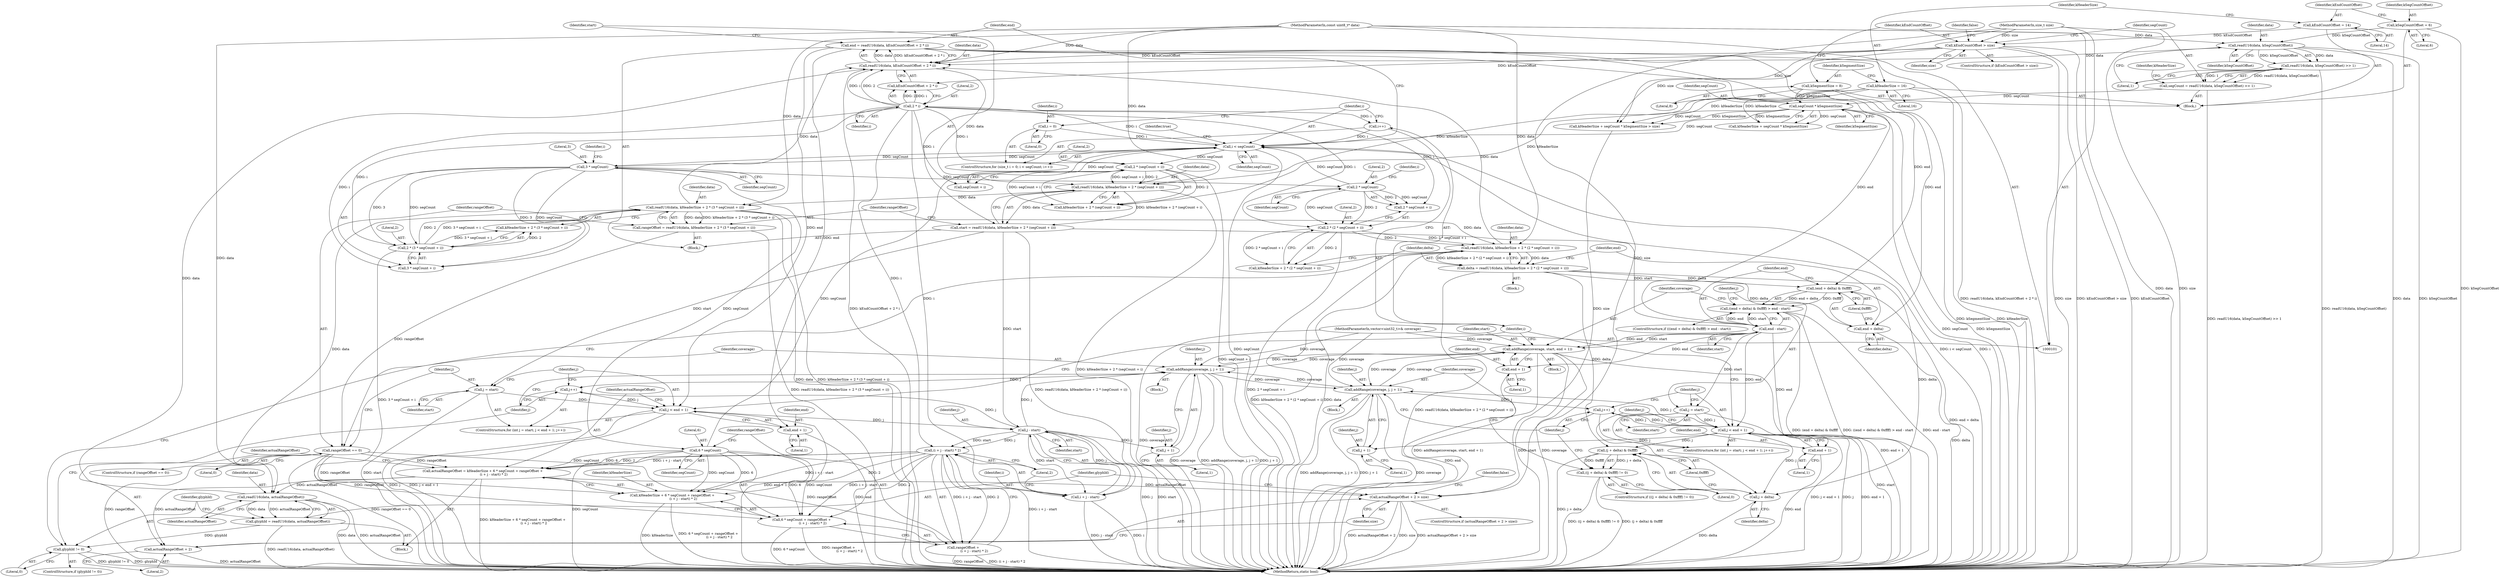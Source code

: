 digraph "1_Android_ca8ac8acdad662230ae37998c6c4091bb39402b6_1@API" {
"1000160" [label="(Call,end = readU16(data, kEndCountOffset + 2 * i))"];
"1000162" [label="(Call,readU16(data, kEndCountOffset + 2 * i))"];
"1000184" [label="(Call,readU16(data, kHeaderSize + 2 * (3 * segCount + i)))"];
"1000172" [label="(Call,readU16(data, kHeaderSize + 2 * (segCount + i)))"];
"1000103" [label="(MethodParameterIn,const uint8_t* data)"];
"1000115" [label="(Call,kHeaderSize = 16)"];
"1000176" [label="(Call,2 * (segCount + i))"];
"1000153" [label="(Call,i < segCount)"];
"1000150" [label="(Call,i = 0)"];
"1000156" [label="(Call,i++)"];
"1000166" [label="(Call,2 * i)"];
"1000141" [label="(Call,segCount * kSegmentSize)"];
"1000130" [label="(Call,segCount = readU16(data, kSegCountOffset) >> 1)"];
"1000132" [label="(Call,readU16(data, kSegCountOffset) >> 1)"];
"1000133" [label="(Call,readU16(data, kSegCountOffset))"];
"1000107" [label="(Call,kSegCountOffset = 6)"];
"1000119" [label="(Call,kSegmentSize = 8)"];
"1000282" [label="(Call,6 * segCount)"];
"1000191" [label="(Call,3 * segCount)"];
"1000210" [label="(Call,2 * segCount)"];
"1000188" [label="(Call,2 * (3 * segCount + i))"];
"1000306" [label="(Call,readU16(data, actualRangeOffset))"];
"1000277" [label="(Call,actualRangeOffset = kHeaderSize + 6 * segCount + rangeOffset +\n                     (i + j - start) * 2)"];
"1000196" [label="(Call,rangeOffset == 0)"];
"1000182" [label="(Call,rangeOffset = readU16(data, kHeaderSize + 2 * (3 * segCount + i)))"];
"1000287" [label="(Call,(i + j - start) * 2)"];
"1000290" [label="(Call,j - start)"];
"1000268" [label="(Call,j < end + 1)"];
"1000273" [label="(Call,j++)"];
"1000314" [label="(Call,addRange(coverage, j, j + 1))"];
"1000225" [label="(Call,addRange(coverage, start, end + 1))"];
"1000255" [label="(Call,addRange(coverage, j, j + 1))"];
"1000102" [label="(MethodParameterIn,vector<uint32_t>& coverage)"];
"1000238" [label="(Call,j < end + 1)"];
"1000235" [label="(Call,j = start)"];
"1000221" [label="(Call,end - start)"];
"1000160" [label="(Call,end = readU16(data, kEndCountOffset + 2 * i))"];
"1000170" [label="(Call,start = readU16(data, kHeaderSize + 2 * (segCount + i)))"];
"1000243" [label="(Call,j++)"];
"1000265" [label="(Call,j = start)"];
"1000203" [label="(Call,readU16(data, kHeaderSize + 2 * (2 * segCount + i)))"];
"1000207" [label="(Call,2 * (2 * segCount + i))"];
"1000123" [label="(Call,kEndCountOffset > size)"];
"1000111" [label="(Call,kEndCountOffset = 14)"];
"1000104" [label="(MethodParameterIn,size_t size)"];
"1000216" [label="(Call,(end + delta) & 0xffff)"];
"1000215" [label="(Call,((end + delta) & 0xffff) > end - start)"];
"1000217" [label="(Call,end + delta)"];
"1000248" [label="(Call,(j + delta) & 0xffff)"];
"1000247" [label="(Call,((j + delta) & 0xffff) != 0)"];
"1000249" [label="(Call,j + delta)"];
"1000258" [label="(Call,j + 1)"];
"1000295" [label="(Call,actualRangeOffset + 2 > size)"];
"1000296" [label="(Call,actualRangeOffset + 2)"];
"1000270" [label="(Call,end + 1)"];
"1000279" [label="(Call,kHeaderSize + 6 * segCount + rangeOffset +\n                     (i + j - start) * 2)"];
"1000281" [label="(Call,6 * segCount + rangeOffset +\n                     (i + j - start) * 2)"];
"1000285" [label="(Call,rangeOffset +\n                     (i + j - start) * 2)"];
"1000201" [label="(Call,delta = readU16(data, kHeaderSize + 2 * (2 * segCount + i)))"];
"1000304" [label="(Call,glyphId = readU16(data, actualRangeOffset))"];
"1000310" [label="(Call,glyphId != 0)"];
"1000288" [label="(Call,i + j - start)"];
"1000317" [label="(Call,j + 1)"];
"1000228" [label="(Call,end + 1)"];
"1000240" [label="(Call,end + 1)"];
"1000281" [label="(Call,6 * segCount + rangeOffset +\n                     (i + j - start) * 2)"];
"1000321" [label="(Identifier,true)"];
"1000222" [label="(Identifier,end)"];
"1000273" [label="(Call,j++)"];
"1000188" [label="(Call,2 * (3 * segCount + i))"];
"1000312" [label="(Literal,0)"];
"1000240" [label="(Call,end + 1)"];
"1000116" [label="(Identifier,kHeaderSize)"];
"1000192" [label="(Literal,3)"];
"1000183" [label="(Identifier,rangeOffset)"];
"1000266" [label="(Identifier,j)"];
"1000205" [label="(Call,kHeaderSize + 2 * (2 * segCount + i))"];
"1000219" [label="(Identifier,delta)"];
"1000291" [label="(Identifier,j)"];
"1000199" [label="(Block,)"];
"1000310" [label="(Call,glyphId != 0)"];
"1000194" [label="(Identifier,i)"];
"1000186" [label="(Call,kHeaderSize + 2 * (3 * segCount + i))"];
"1000109" [label="(Literal,6)"];
"1000285" [label="(Call,rangeOffset +\n                     (i + j - start) * 2)"];
"1000105" [label="(Block,)"];
"1000235" [label="(Call,j = start)"];
"1000125" [label="(Identifier,size)"];
"1000257" [label="(Identifier,j)"];
"1000302" [label="(Identifier,false)"];
"1000208" [label="(Literal,2)"];
"1000270" [label="(Call,end + 1)"];
"1000133" [label="(Call,readU16(data, kSegCountOffset))"];
"1000119" [label="(Call,kSegmentSize = 8)"];
"1000166" [label="(Call,2 * i)"];
"1000134" [label="(Identifier,data)"];
"1000202" [label="(Identifier,delta)"];
"1000140" [label="(Identifier,kHeaderSize)"];
"1000128" [label="(Identifier,false)"];
"1000309" [label="(ControlStructure,if (glyphId != 0))"];
"1000227" [label="(Identifier,start)"];
"1000287" [label="(Call,(i + j - start) * 2)"];
"1000172" [label="(Call,readU16(data, kHeaderSize + 2 * (segCount + i)))"];
"1000290" [label="(Call,j - start)"];
"1000271" [label="(Identifier,end)"];
"1000311" [label="(Identifier,glyphId)"];
"1000211" [label="(Literal,2)"];
"1000256" [label="(Identifier,coverage)"];
"1000143" [label="(Identifier,kSegmentSize)"];
"1000230" [label="(Literal,1)"];
"1000250" [label="(Identifier,j)"];
"1000280" [label="(Identifier,kHeaderSize)"];
"1000132" [label="(Call,readU16(data, kSegCountOffset) >> 1)"];
"1000304" [label="(Call,glyphId = readU16(data, actualRangeOffset))"];
"1000314" [label="(Call,addRange(coverage, j, j + 1))"];
"1000293" [label="(Literal,2)"];
"1000131" [label="(Identifier,segCount)"];
"1000258" [label="(Call,j + 1)"];
"1000292" [label="(Identifier,start)"];
"1000282" [label="(Call,6 * segCount)"];
"1000263" [label="(ControlStructure,for (int j = start; j < end + 1; j++))"];
"1000269" [label="(Identifier,j)"];
"1000239" [label="(Identifier,j)"];
"1000241" [label="(Identifier,end)"];
"1000151" [label="(Identifier,i)"];
"1000121" [label="(Literal,8)"];
"1000255" [label="(Call,addRange(coverage, j, j + 1))"];
"1000286" [label="(Identifier,rangeOffset)"];
"1000318" [label="(Identifier,j)"];
"1000246" [label="(ControlStructure,if (((j + delta) & 0xffff) != 0))"];
"1000113" [label="(Literal,14)"];
"1000316" [label="(Identifier,j)"];
"1000289" [label="(Identifier,i)"];
"1000223" [label="(Identifier,start)"];
"1000322" [label="(MethodReturn,static bool)"];
"1000185" [label="(Identifier,data)"];
"1000249" [label="(Call,j + delta)"];
"1000117" [label="(Literal,16)"];
"1000274" [label="(Identifier,j)"];
"1000162" [label="(Call,readU16(data, kEndCountOffset + 2 * i))"];
"1000111" [label="(Call,kEndCountOffset = 14)"];
"1000217" [label="(Call,end + delta)"];
"1000135" [label="(Identifier,kSegCountOffset)"];
"1000108" [label="(Identifier,kSegCountOffset)"];
"1000204" [label="(Identifier,data)"];
"1000294" [label="(ControlStructure,if (actualRangeOffset + 2 > size))"];
"1000215" [label="(Call,((end + delta) & 0xffff) > end - start)"];
"1000308" [label="(Identifier,actualRangeOffset)"];
"1000104" [label="(MethodParameterIn,size_t size)"];
"1000164" [label="(Call,kEndCountOffset + 2 * i)"];
"1000171" [label="(Identifier,start)"];
"1000267" [label="(Identifier,start)"];
"1000163" [label="(Identifier,data)"];
"1000243" [label="(Call,j++)"];
"1000288" [label="(Call,i + j - start)"];
"1000317" [label="(Call,j + 1)"];
"1000177" [label="(Literal,2)"];
"1000284" [label="(Identifier,segCount)"];
"1000216" [label="(Call,(end + delta) & 0xffff)"];
"1000242" [label="(Literal,1)"];
"1000244" [label="(Identifier,j)"];
"1000306" [label="(Call,readU16(data, actualRangeOffset))"];
"1000168" [label="(Identifier,i)"];
"1000233" [label="(ControlStructure,for (int j = start; j < end + 1; j++))"];
"1000238" [label="(Call,j < end + 1)"];
"1000190" [label="(Call,3 * segCount + i)"];
"1000170" [label="(Call,start = readU16(data, kHeaderSize + 2 * (segCount + i)))"];
"1000112" [label="(Identifier,kEndCountOffset)"];
"1000254" [label="(Block,)"];
"1000248" [label="(Call,(j + delta) & 0xffff)"];
"1000174" [label="(Call,kHeaderSize + 2 * (segCount + i))"];
"1000158" [label="(Block,)"];
"1000193" [label="(Identifier,segCount)"];
"1000178" [label="(Call,segCount + i)"];
"1000124" [label="(Identifier,kEndCountOffset)"];
"1000138" [label="(Call,kHeaderSize + segCount * kSegmentSize > size)"];
"1000272" [label="(Literal,1)"];
"1000142" [label="(Identifier,segCount)"];
"1000295" [label="(Call,actualRangeOffset + 2 > size)"];
"1000251" [label="(Identifier,delta)"];
"1000298" [label="(Literal,2)"];
"1000226" [label="(Identifier,coverage)"];
"1000115" [label="(Call,kHeaderSize = 16)"];
"1000176" [label="(Call,2 * (segCount + i))"];
"1000299" [label="(Identifier,size)"];
"1000283" [label="(Literal,6)"];
"1000203" [label="(Call,readU16(data, kHeaderSize + 2 * (2 * segCount + i)))"];
"1000210" [label="(Call,2 * segCount)"];
"1000236" [label="(Identifier,j)"];
"1000278" [label="(Identifier,actualRangeOffset)"];
"1000120" [label="(Identifier,kSegmentSize)"];
"1000161" [label="(Identifier,end)"];
"1000139" [label="(Call,kHeaderSize + segCount * kSegmentSize)"];
"1000150" [label="(Call,i = 0)"];
"1000122" [label="(ControlStructure,if (kEndCountOffset > size))"];
"1000253" [label="(Literal,0)"];
"1000305" [label="(Identifier,glyphId)"];
"1000201" [label="(Call,delta = readU16(data, kHeaderSize + 2 * (2 * segCount + i)))"];
"1000268" [label="(Call,j < end + 1)"];
"1000167" [label="(Literal,2)"];
"1000296" [label="(Call,actualRangeOffset + 2)"];
"1000307" [label="(Identifier,data)"];
"1000265" [label="(Call,j = start)"];
"1000220" [label="(Literal,0xffff)"];
"1000319" [label="(Literal,1)"];
"1000103" [label="(MethodParameterIn,const uint8_t* data)"];
"1000153" [label="(Call,i < segCount)"];
"1000197" [label="(Identifier,rangeOffset)"];
"1000313" [label="(Block,)"];
"1000209" [label="(Call,2 * segCount + i)"];
"1000157" [label="(Identifier,i)"];
"1000123" [label="(Call,kEndCountOffset > size)"];
"1000136" [label="(Literal,1)"];
"1000107" [label="(Call,kSegCountOffset = 6)"];
"1000155" [label="(Identifier,segCount)"];
"1000252" [label="(Literal,0xffff)"];
"1000212" [label="(Identifier,segCount)"];
"1000148" [label="(ControlStructure,for (size_t i = 0; i < segCount; i++))"];
"1000184" [label="(Call,readU16(data, kHeaderSize + 2 * (3 * segCount + i)))"];
"1000218" [label="(Identifier,end)"];
"1000207" [label="(Call,2 * (2 * segCount + i))"];
"1000221" [label="(Call,end - start)"];
"1000214" [label="(ControlStructure,if (((end + delta) & 0xffff) > end - start))"];
"1000315" [label="(Identifier,coverage)"];
"1000229" [label="(Identifier,end)"];
"1000102" [label="(MethodParameterIn,vector<uint32_t>& coverage)"];
"1000228" [label="(Call,end + 1)"];
"1000152" [label="(Literal,0)"];
"1000196" [label="(Call,rangeOffset == 0)"];
"1000237" [label="(Identifier,start)"];
"1000189" [label="(Literal,2)"];
"1000225" [label="(Call,addRange(coverage, start, end + 1))"];
"1000195" [label="(ControlStructure,if (rangeOffset == 0))"];
"1000275" [label="(Block,)"];
"1000141" [label="(Call,segCount * kSegmentSize)"];
"1000247" [label="(Call,((j + delta) & 0xffff) != 0)"];
"1000173" [label="(Identifier,data)"];
"1000259" [label="(Identifier,j)"];
"1000182" [label="(Call,rangeOffset = readU16(data, kHeaderSize + 2 * (3 * segCount + i)))"];
"1000156" [label="(Call,i++)"];
"1000224" [label="(Block,)"];
"1000279" [label="(Call,kHeaderSize + 6 * segCount + rangeOffset +\n                     (i + j - start) * 2)"];
"1000198" [label="(Literal,0)"];
"1000191" [label="(Call,3 * segCount)"];
"1000297" [label="(Identifier,actualRangeOffset)"];
"1000160" [label="(Call,end = readU16(data, kEndCountOffset + 2 * i))"];
"1000130" [label="(Call,segCount = readU16(data, kSegCountOffset) >> 1)"];
"1000260" [label="(Literal,1)"];
"1000213" [label="(Identifier,i)"];
"1000154" [label="(Identifier,i)"];
"1000277" [label="(Call,actualRangeOffset = kHeaderSize + 6 * segCount + rangeOffset +\n                     (i + j - start) * 2)"];
"1000160" -> "1000158"  [label="AST: "];
"1000160" -> "1000162"  [label="CFG: "];
"1000161" -> "1000160"  [label="AST: "];
"1000162" -> "1000160"  [label="AST: "];
"1000171" -> "1000160"  [label="CFG: "];
"1000160" -> "1000322"  [label="DDG: readU16(data, kEndCountOffset + 2 * i)"];
"1000162" -> "1000160"  [label="DDG: data"];
"1000162" -> "1000160"  [label="DDG: kEndCountOffset + 2 * i"];
"1000160" -> "1000216"  [label="DDG: end"];
"1000160" -> "1000217"  [label="DDG: end"];
"1000160" -> "1000221"  [label="DDG: end"];
"1000160" -> "1000268"  [label="DDG: end"];
"1000160" -> "1000270"  [label="DDG: end"];
"1000162" -> "1000164"  [label="CFG: "];
"1000163" -> "1000162"  [label="AST: "];
"1000164" -> "1000162"  [label="AST: "];
"1000162" -> "1000322"  [label="DDG: kEndCountOffset + 2 * i"];
"1000184" -> "1000162"  [label="DDG: data"];
"1000306" -> "1000162"  [label="DDG: data"];
"1000203" -> "1000162"  [label="DDG: data"];
"1000133" -> "1000162"  [label="DDG: data"];
"1000103" -> "1000162"  [label="DDG: data"];
"1000123" -> "1000162"  [label="DDG: kEndCountOffset"];
"1000166" -> "1000162"  [label="DDG: 2"];
"1000166" -> "1000162"  [label="DDG: i"];
"1000162" -> "1000172"  [label="DDG: data"];
"1000184" -> "1000182"  [label="AST: "];
"1000184" -> "1000186"  [label="CFG: "];
"1000185" -> "1000184"  [label="AST: "];
"1000186" -> "1000184"  [label="AST: "];
"1000182" -> "1000184"  [label="CFG: "];
"1000184" -> "1000322"  [label="DDG: data"];
"1000184" -> "1000322"  [label="DDG: kHeaderSize + 2 * (3 * segCount + i)"];
"1000184" -> "1000182"  [label="DDG: data"];
"1000184" -> "1000182"  [label="DDG: kHeaderSize + 2 * (3 * segCount + i)"];
"1000172" -> "1000184"  [label="DDG: data"];
"1000103" -> "1000184"  [label="DDG: data"];
"1000188" -> "1000184"  [label="DDG: 2"];
"1000188" -> "1000184"  [label="DDG: 3 * segCount + i"];
"1000184" -> "1000203"  [label="DDG: data"];
"1000184" -> "1000306"  [label="DDG: data"];
"1000172" -> "1000170"  [label="AST: "];
"1000172" -> "1000174"  [label="CFG: "];
"1000173" -> "1000172"  [label="AST: "];
"1000174" -> "1000172"  [label="AST: "];
"1000170" -> "1000172"  [label="CFG: "];
"1000172" -> "1000322"  [label="DDG: kHeaderSize + 2 * (segCount + i)"];
"1000172" -> "1000170"  [label="DDG: data"];
"1000172" -> "1000170"  [label="DDG: kHeaderSize + 2 * (segCount + i)"];
"1000103" -> "1000172"  [label="DDG: data"];
"1000115" -> "1000172"  [label="DDG: kHeaderSize"];
"1000176" -> "1000172"  [label="DDG: 2"];
"1000176" -> "1000172"  [label="DDG: segCount + i"];
"1000103" -> "1000101"  [label="AST: "];
"1000103" -> "1000322"  [label="DDG: data"];
"1000103" -> "1000133"  [label="DDG: data"];
"1000103" -> "1000203"  [label="DDG: data"];
"1000103" -> "1000306"  [label="DDG: data"];
"1000115" -> "1000105"  [label="AST: "];
"1000115" -> "1000117"  [label="CFG: "];
"1000116" -> "1000115"  [label="AST: "];
"1000117" -> "1000115"  [label="AST: "];
"1000120" -> "1000115"  [label="CFG: "];
"1000115" -> "1000322"  [label="DDG: kHeaderSize"];
"1000115" -> "1000138"  [label="DDG: kHeaderSize"];
"1000115" -> "1000139"  [label="DDG: kHeaderSize"];
"1000115" -> "1000174"  [label="DDG: kHeaderSize"];
"1000176" -> "1000174"  [label="AST: "];
"1000176" -> "1000178"  [label="CFG: "];
"1000177" -> "1000176"  [label="AST: "];
"1000178" -> "1000176"  [label="AST: "];
"1000174" -> "1000176"  [label="CFG: "];
"1000176" -> "1000322"  [label="DDG: segCount + i"];
"1000176" -> "1000174"  [label="DDG: 2"];
"1000176" -> "1000174"  [label="DDG: segCount + i"];
"1000153" -> "1000176"  [label="DDG: segCount"];
"1000166" -> "1000176"  [label="DDG: i"];
"1000153" -> "1000148"  [label="AST: "];
"1000153" -> "1000155"  [label="CFG: "];
"1000154" -> "1000153"  [label="AST: "];
"1000155" -> "1000153"  [label="AST: "];
"1000161" -> "1000153"  [label="CFG: "];
"1000321" -> "1000153"  [label="CFG: "];
"1000153" -> "1000322"  [label="DDG: segCount"];
"1000153" -> "1000322"  [label="DDG: i < segCount"];
"1000153" -> "1000322"  [label="DDG: i"];
"1000150" -> "1000153"  [label="DDG: i"];
"1000156" -> "1000153"  [label="DDG: i"];
"1000141" -> "1000153"  [label="DDG: segCount"];
"1000282" -> "1000153"  [label="DDG: segCount"];
"1000210" -> "1000153"  [label="DDG: segCount"];
"1000191" -> "1000153"  [label="DDG: segCount"];
"1000153" -> "1000166"  [label="DDG: i"];
"1000153" -> "1000178"  [label="DDG: segCount"];
"1000153" -> "1000191"  [label="DDG: segCount"];
"1000150" -> "1000148"  [label="AST: "];
"1000150" -> "1000152"  [label="CFG: "];
"1000151" -> "1000150"  [label="AST: "];
"1000152" -> "1000150"  [label="AST: "];
"1000154" -> "1000150"  [label="CFG: "];
"1000156" -> "1000148"  [label="AST: "];
"1000156" -> "1000157"  [label="CFG: "];
"1000157" -> "1000156"  [label="AST: "];
"1000154" -> "1000156"  [label="CFG: "];
"1000166" -> "1000156"  [label="DDG: i"];
"1000166" -> "1000164"  [label="AST: "];
"1000166" -> "1000168"  [label="CFG: "];
"1000167" -> "1000166"  [label="AST: "];
"1000168" -> "1000166"  [label="AST: "];
"1000164" -> "1000166"  [label="CFG: "];
"1000166" -> "1000164"  [label="DDG: 2"];
"1000166" -> "1000164"  [label="DDG: i"];
"1000166" -> "1000178"  [label="DDG: i"];
"1000166" -> "1000188"  [label="DDG: i"];
"1000166" -> "1000190"  [label="DDG: i"];
"1000166" -> "1000207"  [label="DDG: i"];
"1000166" -> "1000209"  [label="DDG: i"];
"1000166" -> "1000287"  [label="DDG: i"];
"1000166" -> "1000288"  [label="DDG: i"];
"1000141" -> "1000139"  [label="AST: "];
"1000141" -> "1000143"  [label="CFG: "];
"1000142" -> "1000141"  [label="AST: "];
"1000143" -> "1000141"  [label="AST: "];
"1000139" -> "1000141"  [label="CFG: "];
"1000141" -> "1000322"  [label="DDG: segCount"];
"1000141" -> "1000322"  [label="DDG: kSegmentSize"];
"1000141" -> "1000138"  [label="DDG: segCount"];
"1000141" -> "1000138"  [label="DDG: kSegmentSize"];
"1000141" -> "1000139"  [label="DDG: segCount"];
"1000141" -> "1000139"  [label="DDG: kSegmentSize"];
"1000130" -> "1000141"  [label="DDG: segCount"];
"1000119" -> "1000141"  [label="DDG: kSegmentSize"];
"1000130" -> "1000105"  [label="AST: "];
"1000130" -> "1000132"  [label="CFG: "];
"1000131" -> "1000130"  [label="AST: "];
"1000132" -> "1000130"  [label="AST: "];
"1000140" -> "1000130"  [label="CFG: "];
"1000130" -> "1000322"  [label="DDG: readU16(data, kSegCountOffset) >> 1"];
"1000132" -> "1000130"  [label="DDG: readU16(data, kSegCountOffset)"];
"1000132" -> "1000130"  [label="DDG: 1"];
"1000132" -> "1000136"  [label="CFG: "];
"1000133" -> "1000132"  [label="AST: "];
"1000136" -> "1000132"  [label="AST: "];
"1000132" -> "1000322"  [label="DDG: readU16(data, kSegCountOffset)"];
"1000133" -> "1000132"  [label="DDG: data"];
"1000133" -> "1000132"  [label="DDG: kSegCountOffset"];
"1000133" -> "1000135"  [label="CFG: "];
"1000134" -> "1000133"  [label="AST: "];
"1000135" -> "1000133"  [label="AST: "];
"1000136" -> "1000133"  [label="CFG: "];
"1000133" -> "1000322"  [label="DDG: data"];
"1000133" -> "1000322"  [label="DDG: kSegCountOffset"];
"1000107" -> "1000133"  [label="DDG: kSegCountOffset"];
"1000107" -> "1000105"  [label="AST: "];
"1000107" -> "1000109"  [label="CFG: "];
"1000108" -> "1000107"  [label="AST: "];
"1000109" -> "1000107"  [label="AST: "];
"1000112" -> "1000107"  [label="CFG: "];
"1000107" -> "1000322"  [label="DDG: kSegCountOffset"];
"1000119" -> "1000105"  [label="AST: "];
"1000119" -> "1000121"  [label="CFG: "];
"1000120" -> "1000119"  [label="AST: "];
"1000121" -> "1000119"  [label="AST: "];
"1000124" -> "1000119"  [label="CFG: "];
"1000119" -> "1000322"  [label="DDG: kSegmentSize"];
"1000282" -> "1000281"  [label="AST: "];
"1000282" -> "1000284"  [label="CFG: "];
"1000283" -> "1000282"  [label="AST: "];
"1000284" -> "1000282"  [label="AST: "];
"1000286" -> "1000282"  [label="CFG: "];
"1000282" -> "1000322"  [label="DDG: segCount"];
"1000282" -> "1000277"  [label="DDG: 6"];
"1000282" -> "1000277"  [label="DDG: segCount"];
"1000282" -> "1000279"  [label="DDG: 6"];
"1000282" -> "1000279"  [label="DDG: segCount"];
"1000282" -> "1000281"  [label="DDG: 6"];
"1000282" -> "1000281"  [label="DDG: segCount"];
"1000191" -> "1000282"  [label="DDG: segCount"];
"1000191" -> "1000190"  [label="AST: "];
"1000191" -> "1000193"  [label="CFG: "];
"1000192" -> "1000191"  [label="AST: "];
"1000193" -> "1000191"  [label="AST: "];
"1000194" -> "1000191"  [label="CFG: "];
"1000191" -> "1000188"  [label="DDG: 3"];
"1000191" -> "1000188"  [label="DDG: segCount"];
"1000191" -> "1000190"  [label="DDG: 3"];
"1000191" -> "1000190"  [label="DDG: segCount"];
"1000191" -> "1000210"  [label="DDG: segCount"];
"1000210" -> "1000209"  [label="AST: "];
"1000210" -> "1000212"  [label="CFG: "];
"1000211" -> "1000210"  [label="AST: "];
"1000212" -> "1000210"  [label="AST: "];
"1000213" -> "1000210"  [label="CFG: "];
"1000210" -> "1000207"  [label="DDG: 2"];
"1000210" -> "1000207"  [label="DDG: segCount"];
"1000210" -> "1000209"  [label="DDG: 2"];
"1000210" -> "1000209"  [label="DDG: segCount"];
"1000188" -> "1000186"  [label="AST: "];
"1000188" -> "1000190"  [label="CFG: "];
"1000189" -> "1000188"  [label="AST: "];
"1000190" -> "1000188"  [label="AST: "];
"1000186" -> "1000188"  [label="CFG: "];
"1000188" -> "1000322"  [label="DDG: 3 * segCount + i"];
"1000188" -> "1000186"  [label="DDG: 2"];
"1000188" -> "1000186"  [label="DDG: 3 * segCount + i"];
"1000306" -> "1000304"  [label="AST: "];
"1000306" -> "1000308"  [label="CFG: "];
"1000307" -> "1000306"  [label="AST: "];
"1000308" -> "1000306"  [label="AST: "];
"1000304" -> "1000306"  [label="CFG: "];
"1000306" -> "1000322"  [label="DDG: data"];
"1000306" -> "1000322"  [label="DDG: actualRangeOffset"];
"1000306" -> "1000304"  [label="DDG: data"];
"1000306" -> "1000304"  [label="DDG: actualRangeOffset"];
"1000277" -> "1000306"  [label="DDG: actualRangeOffset"];
"1000277" -> "1000275"  [label="AST: "];
"1000277" -> "1000279"  [label="CFG: "];
"1000278" -> "1000277"  [label="AST: "];
"1000279" -> "1000277"  [label="AST: "];
"1000297" -> "1000277"  [label="CFG: "];
"1000277" -> "1000322"  [label="DDG: kHeaderSize + 6 * segCount + rangeOffset +\n                     (i + j - start) * 2"];
"1000196" -> "1000277"  [label="DDG: rangeOffset"];
"1000287" -> "1000277"  [label="DDG: i + j - start"];
"1000287" -> "1000277"  [label="DDG: 2"];
"1000277" -> "1000295"  [label="DDG: actualRangeOffset"];
"1000277" -> "1000296"  [label="DDG: actualRangeOffset"];
"1000196" -> "1000195"  [label="AST: "];
"1000196" -> "1000198"  [label="CFG: "];
"1000197" -> "1000196"  [label="AST: "];
"1000198" -> "1000196"  [label="AST: "];
"1000202" -> "1000196"  [label="CFG: "];
"1000266" -> "1000196"  [label="CFG: "];
"1000196" -> "1000322"  [label="DDG: rangeOffset"];
"1000196" -> "1000322"  [label="DDG: rangeOffset == 0"];
"1000182" -> "1000196"  [label="DDG: rangeOffset"];
"1000196" -> "1000279"  [label="DDG: rangeOffset"];
"1000196" -> "1000281"  [label="DDG: rangeOffset"];
"1000196" -> "1000285"  [label="DDG: rangeOffset"];
"1000182" -> "1000158"  [label="AST: "];
"1000183" -> "1000182"  [label="AST: "];
"1000197" -> "1000182"  [label="CFG: "];
"1000182" -> "1000322"  [label="DDG: readU16(data, kHeaderSize + 2 * (3 * segCount + i))"];
"1000287" -> "1000285"  [label="AST: "];
"1000287" -> "1000293"  [label="CFG: "];
"1000288" -> "1000287"  [label="AST: "];
"1000293" -> "1000287"  [label="AST: "];
"1000285" -> "1000287"  [label="CFG: "];
"1000287" -> "1000322"  [label="DDG: i + j - start"];
"1000287" -> "1000279"  [label="DDG: i + j - start"];
"1000287" -> "1000279"  [label="DDG: 2"];
"1000287" -> "1000281"  [label="DDG: i + j - start"];
"1000287" -> "1000281"  [label="DDG: 2"];
"1000287" -> "1000285"  [label="DDG: i + j - start"];
"1000287" -> "1000285"  [label="DDG: 2"];
"1000290" -> "1000287"  [label="DDG: j"];
"1000290" -> "1000287"  [label="DDG: start"];
"1000290" -> "1000288"  [label="AST: "];
"1000290" -> "1000292"  [label="CFG: "];
"1000291" -> "1000290"  [label="AST: "];
"1000292" -> "1000290"  [label="AST: "];
"1000288" -> "1000290"  [label="CFG: "];
"1000290" -> "1000322"  [label="DDG: j"];
"1000290" -> "1000322"  [label="DDG: start"];
"1000290" -> "1000273"  [label="DDG: j"];
"1000290" -> "1000288"  [label="DDG: j"];
"1000290" -> "1000288"  [label="DDG: start"];
"1000268" -> "1000290"  [label="DDG: j"];
"1000170" -> "1000290"  [label="DDG: start"];
"1000290" -> "1000314"  [label="DDG: j"];
"1000290" -> "1000317"  [label="DDG: j"];
"1000268" -> "1000263"  [label="AST: "];
"1000268" -> "1000270"  [label="CFG: "];
"1000269" -> "1000268"  [label="AST: "];
"1000270" -> "1000268"  [label="AST: "];
"1000278" -> "1000268"  [label="CFG: "];
"1000157" -> "1000268"  [label="CFG: "];
"1000268" -> "1000322"  [label="DDG: j"];
"1000268" -> "1000322"  [label="DDG: j < end + 1"];
"1000268" -> "1000322"  [label="DDG: end + 1"];
"1000273" -> "1000268"  [label="DDG: j"];
"1000265" -> "1000268"  [label="DDG: j"];
"1000273" -> "1000263"  [label="AST: "];
"1000273" -> "1000274"  [label="CFG: "];
"1000274" -> "1000273"  [label="AST: "];
"1000269" -> "1000273"  [label="CFG: "];
"1000314" -> "1000273"  [label="DDG: j"];
"1000314" -> "1000313"  [label="AST: "];
"1000314" -> "1000317"  [label="CFG: "];
"1000315" -> "1000314"  [label="AST: "];
"1000316" -> "1000314"  [label="AST: "];
"1000317" -> "1000314"  [label="AST: "];
"1000274" -> "1000314"  [label="CFG: "];
"1000314" -> "1000322"  [label="DDG: coverage"];
"1000314" -> "1000322"  [label="DDG: addRange(coverage, j, j + 1)"];
"1000314" -> "1000322"  [label="DDG: j + 1"];
"1000314" -> "1000225"  [label="DDG: coverage"];
"1000314" -> "1000255"  [label="DDG: coverage"];
"1000225" -> "1000314"  [label="DDG: coverage"];
"1000255" -> "1000314"  [label="DDG: coverage"];
"1000102" -> "1000314"  [label="DDG: coverage"];
"1000225" -> "1000224"  [label="AST: "];
"1000225" -> "1000228"  [label="CFG: "];
"1000226" -> "1000225"  [label="AST: "];
"1000227" -> "1000225"  [label="AST: "];
"1000228" -> "1000225"  [label="AST: "];
"1000157" -> "1000225"  [label="CFG: "];
"1000225" -> "1000322"  [label="DDG: addRange(coverage, start, end + 1)"];
"1000225" -> "1000322"  [label="DDG: start"];
"1000225" -> "1000322"  [label="DDG: coverage"];
"1000225" -> "1000322"  [label="DDG: end + 1"];
"1000255" -> "1000225"  [label="DDG: coverage"];
"1000102" -> "1000225"  [label="DDG: coverage"];
"1000221" -> "1000225"  [label="DDG: start"];
"1000221" -> "1000225"  [label="DDG: end"];
"1000225" -> "1000255"  [label="DDG: coverage"];
"1000255" -> "1000254"  [label="AST: "];
"1000255" -> "1000258"  [label="CFG: "];
"1000256" -> "1000255"  [label="AST: "];
"1000257" -> "1000255"  [label="AST: "];
"1000258" -> "1000255"  [label="AST: "];
"1000244" -> "1000255"  [label="CFG: "];
"1000255" -> "1000322"  [label="DDG: addRange(coverage, j, j + 1)"];
"1000255" -> "1000322"  [label="DDG: j + 1"];
"1000255" -> "1000322"  [label="DDG: coverage"];
"1000255" -> "1000243"  [label="DDG: j"];
"1000102" -> "1000255"  [label="DDG: coverage"];
"1000238" -> "1000255"  [label="DDG: j"];
"1000102" -> "1000101"  [label="AST: "];
"1000102" -> "1000322"  [label="DDG: coverage"];
"1000238" -> "1000233"  [label="AST: "];
"1000238" -> "1000240"  [label="CFG: "];
"1000239" -> "1000238"  [label="AST: "];
"1000240" -> "1000238"  [label="AST: "];
"1000250" -> "1000238"  [label="CFG: "];
"1000157" -> "1000238"  [label="CFG: "];
"1000238" -> "1000322"  [label="DDG: j"];
"1000238" -> "1000322"  [label="DDG: end + 1"];
"1000238" -> "1000322"  [label="DDG: j < end + 1"];
"1000235" -> "1000238"  [label="DDG: j"];
"1000243" -> "1000238"  [label="DDG: j"];
"1000221" -> "1000238"  [label="DDG: end"];
"1000238" -> "1000243"  [label="DDG: j"];
"1000238" -> "1000248"  [label="DDG: j"];
"1000238" -> "1000249"  [label="DDG: j"];
"1000238" -> "1000258"  [label="DDG: j"];
"1000235" -> "1000233"  [label="AST: "];
"1000235" -> "1000237"  [label="CFG: "];
"1000236" -> "1000235"  [label="AST: "];
"1000237" -> "1000235"  [label="AST: "];
"1000239" -> "1000235"  [label="CFG: "];
"1000235" -> "1000322"  [label="DDG: start"];
"1000221" -> "1000235"  [label="DDG: start"];
"1000221" -> "1000215"  [label="AST: "];
"1000221" -> "1000223"  [label="CFG: "];
"1000222" -> "1000221"  [label="AST: "];
"1000223" -> "1000221"  [label="AST: "];
"1000215" -> "1000221"  [label="CFG: "];
"1000221" -> "1000215"  [label="DDG: end"];
"1000221" -> "1000215"  [label="DDG: start"];
"1000170" -> "1000221"  [label="DDG: start"];
"1000221" -> "1000228"  [label="DDG: end"];
"1000221" -> "1000240"  [label="DDG: end"];
"1000170" -> "1000158"  [label="AST: "];
"1000171" -> "1000170"  [label="AST: "];
"1000183" -> "1000170"  [label="CFG: "];
"1000170" -> "1000322"  [label="DDG: readU16(data, kHeaderSize + 2 * (segCount + i))"];
"1000170" -> "1000265"  [label="DDG: start"];
"1000243" -> "1000233"  [label="AST: "];
"1000243" -> "1000244"  [label="CFG: "];
"1000244" -> "1000243"  [label="AST: "];
"1000239" -> "1000243"  [label="CFG: "];
"1000265" -> "1000263"  [label="AST: "];
"1000265" -> "1000267"  [label="CFG: "];
"1000266" -> "1000265"  [label="AST: "];
"1000267" -> "1000265"  [label="AST: "];
"1000269" -> "1000265"  [label="CFG: "];
"1000265" -> "1000322"  [label="DDG: start"];
"1000203" -> "1000201"  [label="AST: "];
"1000203" -> "1000205"  [label="CFG: "];
"1000204" -> "1000203"  [label="AST: "];
"1000205" -> "1000203"  [label="AST: "];
"1000201" -> "1000203"  [label="CFG: "];
"1000203" -> "1000322"  [label="DDG: kHeaderSize + 2 * (2 * segCount + i)"];
"1000203" -> "1000322"  [label="DDG: data"];
"1000203" -> "1000201"  [label="DDG: data"];
"1000203" -> "1000201"  [label="DDG: kHeaderSize + 2 * (2 * segCount + i)"];
"1000207" -> "1000203"  [label="DDG: 2"];
"1000207" -> "1000203"  [label="DDG: 2 * segCount + i"];
"1000207" -> "1000205"  [label="AST: "];
"1000207" -> "1000209"  [label="CFG: "];
"1000208" -> "1000207"  [label="AST: "];
"1000209" -> "1000207"  [label="AST: "];
"1000205" -> "1000207"  [label="CFG: "];
"1000207" -> "1000322"  [label="DDG: 2 * segCount + i"];
"1000207" -> "1000205"  [label="DDG: 2"];
"1000207" -> "1000205"  [label="DDG: 2 * segCount + i"];
"1000123" -> "1000122"  [label="AST: "];
"1000123" -> "1000125"  [label="CFG: "];
"1000124" -> "1000123"  [label="AST: "];
"1000125" -> "1000123"  [label="AST: "];
"1000128" -> "1000123"  [label="CFG: "];
"1000131" -> "1000123"  [label="CFG: "];
"1000123" -> "1000322"  [label="DDG: size"];
"1000123" -> "1000322"  [label="DDG: kEndCountOffset > size"];
"1000123" -> "1000322"  [label="DDG: kEndCountOffset"];
"1000111" -> "1000123"  [label="DDG: kEndCountOffset"];
"1000104" -> "1000123"  [label="DDG: size"];
"1000123" -> "1000138"  [label="DDG: size"];
"1000123" -> "1000164"  [label="DDG: kEndCountOffset"];
"1000111" -> "1000105"  [label="AST: "];
"1000111" -> "1000113"  [label="CFG: "];
"1000112" -> "1000111"  [label="AST: "];
"1000113" -> "1000111"  [label="AST: "];
"1000116" -> "1000111"  [label="CFG: "];
"1000104" -> "1000101"  [label="AST: "];
"1000104" -> "1000322"  [label="DDG: size"];
"1000104" -> "1000138"  [label="DDG: size"];
"1000104" -> "1000295"  [label="DDG: size"];
"1000216" -> "1000215"  [label="AST: "];
"1000216" -> "1000220"  [label="CFG: "];
"1000217" -> "1000216"  [label="AST: "];
"1000220" -> "1000216"  [label="AST: "];
"1000222" -> "1000216"  [label="CFG: "];
"1000216" -> "1000322"  [label="DDG: end + delta"];
"1000216" -> "1000215"  [label="DDG: end + delta"];
"1000216" -> "1000215"  [label="DDG: 0xffff"];
"1000201" -> "1000216"  [label="DDG: delta"];
"1000215" -> "1000214"  [label="AST: "];
"1000226" -> "1000215"  [label="CFG: "];
"1000236" -> "1000215"  [label="CFG: "];
"1000215" -> "1000322"  [label="DDG: end - start"];
"1000215" -> "1000322"  [label="DDG: (end + delta) & 0xffff"];
"1000215" -> "1000322"  [label="DDG: ((end + delta) & 0xffff) > end - start"];
"1000217" -> "1000219"  [label="CFG: "];
"1000218" -> "1000217"  [label="AST: "];
"1000219" -> "1000217"  [label="AST: "];
"1000220" -> "1000217"  [label="CFG: "];
"1000217" -> "1000322"  [label="DDG: delta"];
"1000201" -> "1000217"  [label="DDG: delta"];
"1000248" -> "1000247"  [label="AST: "];
"1000248" -> "1000252"  [label="CFG: "];
"1000249" -> "1000248"  [label="AST: "];
"1000252" -> "1000248"  [label="AST: "];
"1000253" -> "1000248"  [label="CFG: "];
"1000248" -> "1000322"  [label="DDG: j + delta"];
"1000248" -> "1000247"  [label="DDG: j + delta"];
"1000248" -> "1000247"  [label="DDG: 0xffff"];
"1000201" -> "1000248"  [label="DDG: delta"];
"1000247" -> "1000246"  [label="AST: "];
"1000247" -> "1000253"  [label="CFG: "];
"1000253" -> "1000247"  [label="AST: "];
"1000256" -> "1000247"  [label="CFG: "];
"1000244" -> "1000247"  [label="CFG: "];
"1000247" -> "1000322"  [label="DDG: (j + delta) & 0xffff"];
"1000247" -> "1000322"  [label="DDG: ((j + delta) & 0xffff) != 0"];
"1000249" -> "1000251"  [label="CFG: "];
"1000250" -> "1000249"  [label="AST: "];
"1000251" -> "1000249"  [label="AST: "];
"1000252" -> "1000249"  [label="CFG: "];
"1000249" -> "1000322"  [label="DDG: delta"];
"1000201" -> "1000249"  [label="DDG: delta"];
"1000258" -> "1000260"  [label="CFG: "];
"1000259" -> "1000258"  [label="AST: "];
"1000260" -> "1000258"  [label="AST: "];
"1000295" -> "1000294"  [label="AST: "];
"1000295" -> "1000299"  [label="CFG: "];
"1000296" -> "1000295"  [label="AST: "];
"1000299" -> "1000295"  [label="AST: "];
"1000302" -> "1000295"  [label="CFG: "];
"1000305" -> "1000295"  [label="CFG: "];
"1000295" -> "1000322"  [label="DDG: actualRangeOffset + 2"];
"1000295" -> "1000322"  [label="DDG: size"];
"1000295" -> "1000322"  [label="DDG: actualRangeOffset + 2 > size"];
"1000138" -> "1000295"  [label="DDG: size"];
"1000296" -> "1000298"  [label="CFG: "];
"1000297" -> "1000296"  [label="AST: "];
"1000298" -> "1000296"  [label="AST: "];
"1000299" -> "1000296"  [label="CFG: "];
"1000296" -> "1000322"  [label="DDG: actualRangeOffset"];
"1000270" -> "1000272"  [label="CFG: "];
"1000271" -> "1000270"  [label="AST: "];
"1000272" -> "1000270"  [label="AST: "];
"1000270" -> "1000322"  [label="DDG: end"];
"1000279" -> "1000281"  [label="CFG: "];
"1000280" -> "1000279"  [label="AST: "];
"1000281" -> "1000279"  [label="AST: "];
"1000279" -> "1000322"  [label="DDG: kHeaderSize"];
"1000279" -> "1000322"  [label="DDG: 6 * segCount + rangeOffset +\n                     (i + j - start) * 2"];
"1000281" -> "1000285"  [label="CFG: "];
"1000285" -> "1000281"  [label="AST: "];
"1000281" -> "1000322"  [label="DDG: rangeOffset +\n                     (i + j - start) * 2"];
"1000281" -> "1000322"  [label="DDG: 6 * segCount"];
"1000286" -> "1000285"  [label="AST: "];
"1000285" -> "1000322"  [label="DDG: rangeOffset"];
"1000285" -> "1000322"  [label="DDG: (i + j - start) * 2"];
"1000201" -> "1000199"  [label="AST: "];
"1000202" -> "1000201"  [label="AST: "];
"1000218" -> "1000201"  [label="CFG: "];
"1000201" -> "1000322"  [label="DDG: readU16(data, kHeaderSize + 2 * (2 * segCount + i))"];
"1000304" -> "1000275"  [label="AST: "];
"1000305" -> "1000304"  [label="AST: "];
"1000311" -> "1000304"  [label="CFG: "];
"1000304" -> "1000322"  [label="DDG: readU16(data, actualRangeOffset)"];
"1000304" -> "1000310"  [label="DDG: glyphId"];
"1000310" -> "1000309"  [label="AST: "];
"1000310" -> "1000312"  [label="CFG: "];
"1000311" -> "1000310"  [label="AST: "];
"1000312" -> "1000310"  [label="AST: "];
"1000315" -> "1000310"  [label="CFG: "];
"1000274" -> "1000310"  [label="CFG: "];
"1000310" -> "1000322"  [label="DDG: glyphId != 0"];
"1000310" -> "1000322"  [label="DDG: glyphId"];
"1000289" -> "1000288"  [label="AST: "];
"1000293" -> "1000288"  [label="CFG: "];
"1000288" -> "1000322"  [label="DDG: j - start"];
"1000288" -> "1000322"  [label="DDG: i"];
"1000317" -> "1000319"  [label="CFG: "];
"1000318" -> "1000317"  [label="AST: "];
"1000319" -> "1000317"  [label="AST: "];
"1000228" -> "1000230"  [label="CFG: "];
"1000229" -> "1000228"  [label="AST: "];
"1000230" -> "1000228"  [label="AST: "];
"1000228" -> "1000322"  [label="DDG: end"];
"1000240" -> "1000242"  [label="CFG: "];
"1000241" -> "1000240"  [label="AST: "];
"1000242" -> "1000240"  [label="AST: "];
"1000240" -> "1000322"  [label="DDG: end"];
}
